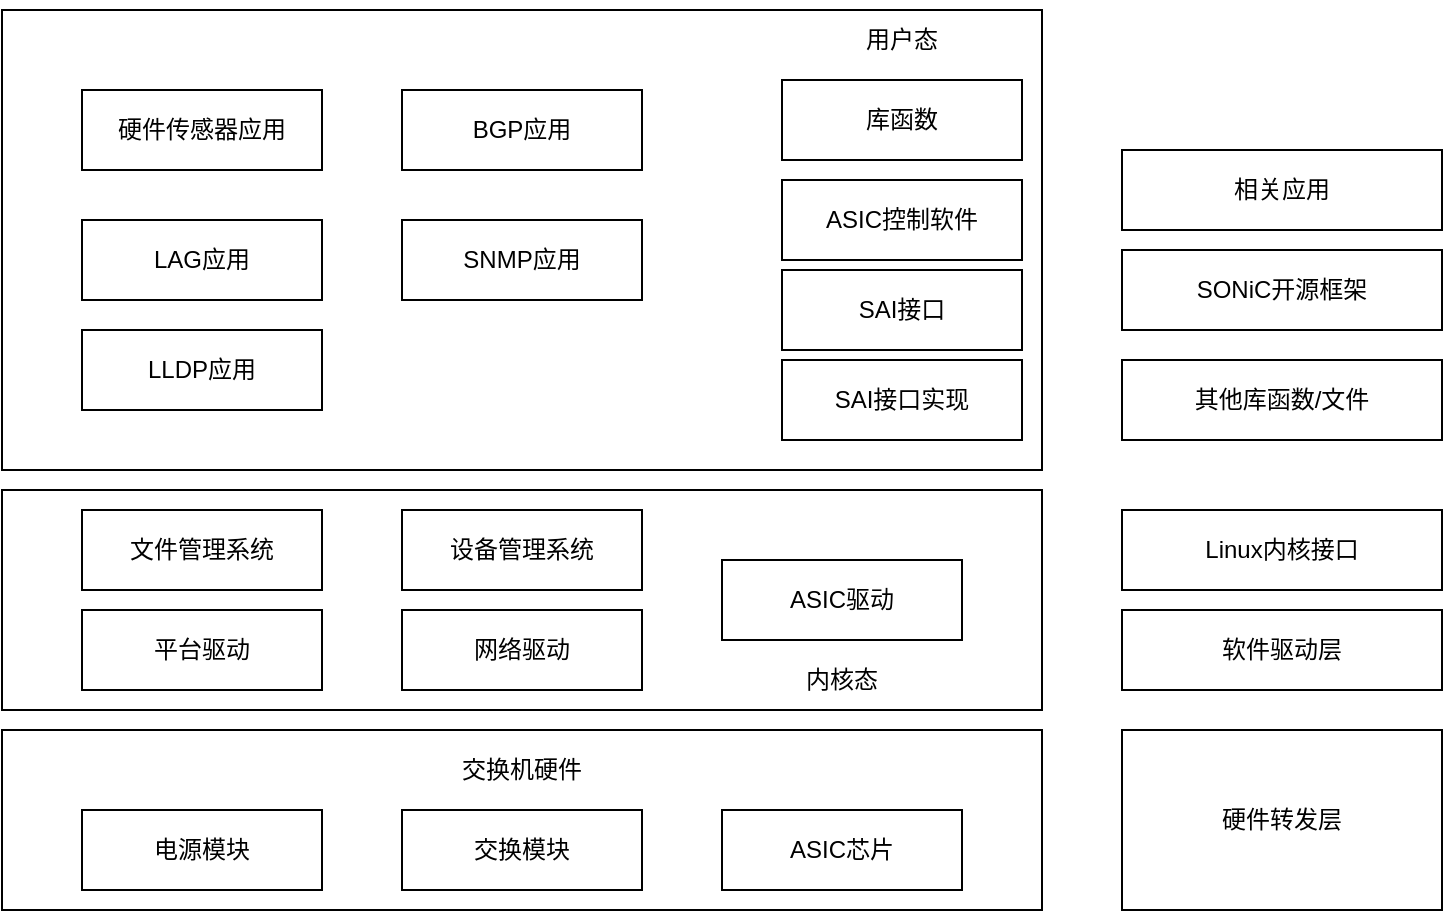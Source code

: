 <mxfile version="20.5.3" type="github">
  <diagram id="iEC9vGZYHJLdtutGzgtn" name="第 1 页">
    <mxGraphModel dx="1422" dy="762" grid="1" gridSize="10" guides="1" tooltips="1" connect="1" arrows="1" fold="1" page="1" pageScale="1" pageWidth="827" pageHeight="1169" math="0" shadow="0">
      <root>
        <mxCell id="0" />
        <mxCell id="1" parent="0" />
        <mxCell id="xjRBId0y35h43kvvTDp6-7" value="&lt;div style=&quot;line-height: 100%;&quot;&gt;&lt;br&gt;&lt;/div&gt;&lt;div style=&quot;line-height: 100%;&quot;&gt;&lt;br&gt;&lt;/div&gt;" style="rounded=0;whiteSpace=wrap;html=1;align=left;" vertex="1" parent="1">
          <mxGeometry x="40" y="400" width="520" height="90" as="geometry" />
        </mxCell>
        <mxCell id="xjRBId0y35h43kvvTDp6-1" value="&lt;p&gt;电源模块&lt;/p&gt;" style="rounded=0;whiteSpace=wrap;html=1;" vertex="1" parent="1">
          <mxGeometry x="80" y="440" width="120" height="40" as="geometry" />
        </mxCell>
        <mxCell id="xjRBId0y35h43kvvTDp6-2" value="交换模块" style="rounded=0;whiteSpace=wrap;html=1;" vertex="1" parent="1">
          <mxGeometry x="240" y="440" width="120" height="40" as="geometry" />
        </mxCell>
        <mxCell id="xjRBId0y35h43kvvTDp6-4" value="ASIC芯片" style="rounded=0;whiteSpace=wrap;html=1;" vertex="1" parent="1">
          <mxGeometry x="400" y="440" width="120" height="40" as="geometry" />
        </mxCell>
        <mxCell id="xjRBId0y35h43kvvTDp6-16" value="&lt;div style=&quot;line-height: 100%;&quot;&gt;&lt;br&gt;&lt;/div&gt;&lt;div style=&quot;line-height: 100%;&quot;&gt;&lt;br&gt;&lt;/div&gt;" style="rounded=0;whiteSpace=wrap;html=1;align=left;" vertex="1" parent="1">
          <mxGeometry x="40" y="280" width="520" height="110" as="geometry" />
        </mxCell>
        <mxCell id="xjRBId0y35h43kvvTDp6-17" value="&lt;p&gt;平台驱动&lt;/p&gt;" style="rounded=0;whiteSpace=wrap;html=1;" vertex="1" parent="1">
          <mxGeometry x="80" y="340" width="120" height="40" as="geometry" />
        </mxCell>
        <mxCell id="xjRBId0y35h43kvvTDp6-18" value="网络驱动" style="rounded=0;whiteSpace=wrap;html=1;" vertex="1" parent="1">
          <mxGeometry x="240" y="340" width="120" height="40" as="geometry" />
        </mxCell>
        <mxCell id="xjRBId0y35h43kvvTDp6-19" value="ASIC驱动" style="rounded=0;whiteSpace=wrap;html=1;" vertex="1" parent="1">
          <mxGeometry x="400" y="315" width="120" height="40" as="geometry" />
        </mxCell>
        <mxCell id="xjRBId0y35h43kvvTDp6-20" value="&lt;p&gt;文件管理系统&lt;/p&gt;" style="rounded=0;whiteSpace=wrap;html=1;" vertex="1" parent="1">
          <mxGeometry x="80" y="290" width="120" height="40" as="geometry" />
        </mxCell>
        <mxCell id="xjRBId0y35h43kvvTDp6-22" value="&lt;div style=&quot;line-height: 100%;&quot;&gt;&lt;br&gt;&lt;/div&gt;&lt;div style=&quot;line-height: 100%;&quot;&gt;&lt;br&gt;&lt;/div&gt;" style="rounded=0;whiteSpace=wrap;html=1;align=left;" vertex="1" parent="1">
          <mxGeometry x="40" y="40" width="520" height="230" as="geometry" />
        </mxCell>
        <mxCell id="xjRBId0y35h43kvvTDp6-21" value="&lt;p&gt;设备管理系统&lt;/p&gt;" style="rounded=0;whiteSpace=wrap;html=1;" vertex="1" parent="1">
          <mxGeometry x="240" y="290" width="120" height="40" as="geometry" />
        </mxCell>
        <mxCell id="xjRBId0y35h43kvvTDp6-23" value="&lt;p&gt;LAG应用&lt;/p&gt;" style="rounded=0;whiteSpace=wrap;html=1;" vertex="1" parent="1">
          <mxGeometry x="80" y="145" width="120" height="40" as="geometry" />
        </mxCell>
        <mxCell id="xjRBId0y35h43kvvTDp6-24" value="BGP应用" style="rounded=0;whiteSpace=wrap;html=1;" vertex="1" parent="1">
          <mxGeometry x="240" y="80" width="120" height="40" as="geometry" />
        </mxCell>
        <mxCell id="xjRBId0y35h43kvvTDp6-25" value="SNMP应用" style="rounded=0;whiteSpace=wrap;html=1;" vertex="1" parent="1">
          <mxGeometry x="240" y="145" width="120" height="40" as="geometry" />
        </mxCell>
        <mxCell id="xjRBId0y35h43kvvTDp6-26" value="&lt;p&gt;硬件传感器应用&lt;/p&gt;" style="rounded=0;whiteSpace=wrap;html=1;" vertex="1" parent="1">
          <mxGeometry x="80" y="80" width="120" height="40" as="geometry" />
        </mxCell>
        <mxCell id="xjRBId0y35h43kvvTDp6-27" value="&lt;p&gt;LLDP应用&lt;/p&gt;" style="rounded=0;whiteSpace=wrap;html=1;" vertex="1" parent="1">
          <mxGeometry x="80" y="200" width="120" height="40" as="geometry" />
        </mxCell>
        <mxCell id="xjRBId0y35h43kvvTDp6-29" value="库函数" style="rounded=0;whiteSpace=wrap;html=1;" vertex="1" parent="1">
          <mxGeometry x="430" y="75" width="120" height="40" as="geometry" />
        </mxCell>
        <mxCell id="xjRBId0y35h43kvvTDp6-32" value="ASIC控制软件" style="rounded=0;whiteSpace=wrap;html=1;" vertex="1" parent="1">
          <mxGeometry x="430" y="125" width="120" height="40" as="geometry" />
        </mxCell>
        <mxCell id="xjRBId0y35h43kvvTDp6-33" value="SAI接口" style="rounded=0;whiteSpace=wrap;html=1;" vertex="1" parent="1">
          <mxGeometry x="430" y="170" width="120" height="40" as="geometry" />
        </mxCell>
        <mxCell id="xjRBId0y35h43kvvTDp6-34" value="SAI接口实现" style="rounded=0;whiteSpace=wrap;html=1;" vertex="1" parent="1">
          <mxGeometry x="430" y="215" width="120" height="40" as="geometry" />
        </mxCell>
        <mxCell id="xjRBId0y35h43kvvTDp6-35" value="硬件转发层" style="rounded=0;whiteSpace=wrap;html=1;" vertex="1" parent="1">
          <mxGeometry x="600" y="400" width="160" height="90" as="geometry" />
        </mxCell>
        <mxCell id="xjRBId0y35h43kvvTDp6-36" value="软件驱动层" style="rounded=0;whiteSpace=wrap;html=1;" vertex="1" parent="1">
          <mxGeometry x="600" y="340" width="160" height="40" as="geometry" />
        </mxCell>
        <mxCell id="xjRBId0y35h43kvvTDp6-37" value="Linux内核接口" style="rounded=0;whiteSpace=wrap;html=1;" vertex="1" parent="1">
          <mxGeometry x="600" y="290" width="160" height="40" as="geometry" />
        </mxCell>
        <mxCell id="xjRBId0y35h43kvvTDp6-38" value="其他库函数/文件" style="rounded=0;whiteSpace=wrap;html=1;" vertex="1" parent="1">
          <mxGeometry x="600" y="215" width="160" height="40" as="geometry" />
        </mxCell>
        <mxCell id="xjRBId0y35h43kvvTDp6-39" value="SONiC开源框架" style="rounded=0;whiteSpace=wrap;html=1;" vertex="1" parent="1">
          <mxGeometry x="600" y="160" width="160" height="40" as="geometry" />
        </mxCell>
        <mxCell id="xjRBId0y35h43kvvTDp6-51" value="用户态" style="rounded=0;whiteSpace=wrap;html=1;strokeColor=none;fillColor=none;" vertex="1" parent="1">
          <mxGeometry x="430" y="35" width="120" height="40" as="geometry" />
        </mxCell>
        <mxCell id="xjRBId0y35h43kvvTDp6-40" value="相关应用" style="rounded=0;whiteSpace=wrap;html=1;" vertex="1" parent="1">
          <mxGeometry x="600" y="110" width="160" height="40" as="geometry" />
        </mxCell>
        <mxCell id="xjRBId0y35h43kvvTDp6-55" value="交换机硬件" style="rounded=0;whiteSpace=wrap;html=1;strokeColor=none;fillColor=none;" vertex="1" parent="1">
          <mxGeometry x="240" y="400" width="120" height="40" as="geometry" />
        </mxCell>
        <mxCell id="xjRBId0y35h43kvvTDp6-56" value="内核态" style="rounded=0;whiteSpace=wrap;html=1;fillColor=none;strokeColor=none;" vertex="1" parent="1">
          <mxGeometry x="400" y="355" width="120" height="40" as="geometry" />
        </mxCell>
      </root>
    </mxGraphModel>
  </diagram>
</mxfile>
